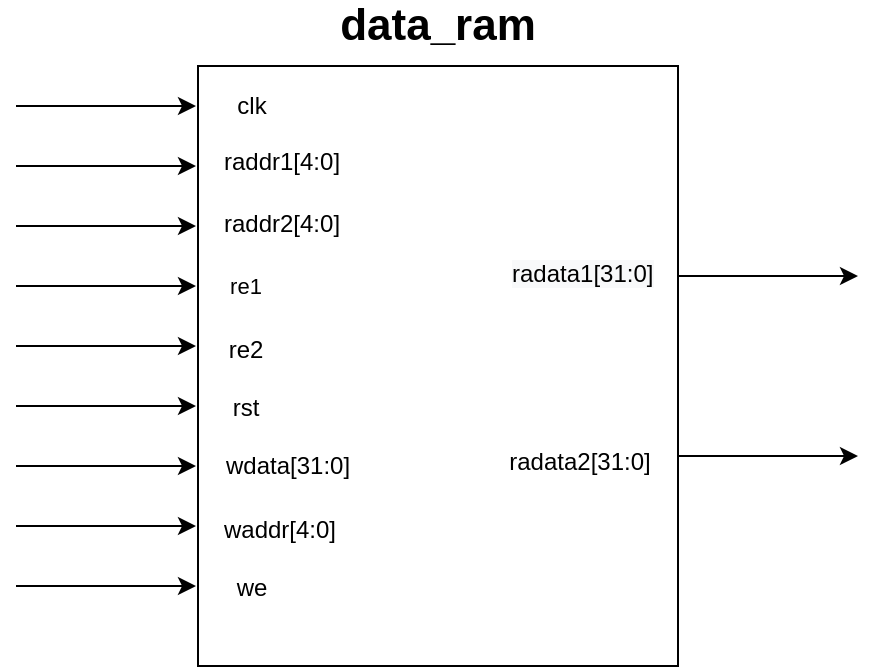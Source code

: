 <mxfile version="14.1.1" type="github">
  <diagram id="2cE4DeyMNlwUSsoBxYa-" name="第 1 页">
    <mxGraphModel dx="1038" dy="500" grid="1" gridSize="10" guides="1" tooltips="1" connect="1" arrows="1" fold="1" page="1" pageScale="1" pageWidth="1169" pageHeight="1654" math="0" shadow="0">
      <root>
        <mxCell id="0" />
        <mxCell id="1" parent="0" />
        <mxCell id="Sf1lN9ztoleLg4mkQbbL-1" value="" style="rounded=0;whiteSpace=wrap;html=1;" vertex="1" parent="1">
          <mxGeometry x="400" y="60" width="240" height="300" as="geometry" />
        </mxCell>
        <mxCell id="Sf1lN9ztoleLg4mkQbbL-2" value="" style="endArrow=classic;html=1;" edge="1" parent="1">
          <mxGeometry width="50" height="50" relative="1" as="geometry">
            <mxPoint x="640" y="165" as="sourcePoint" />
            <mxPoint x="730" y="165" as="targetPoint" />
          </mxGeometry>
        </mxCell>
        <mxCell id="Sf1lN9ztoleLg4mkQbbL-3" value="" style="endArrow=classic;html=1;" edge="1" parent="1">
          <mxGeometry width="50" height="50" relative="1" as="geometry">
            <mxPoint x="640" y="255" as="sourcePoint" />
            <mxPoint x="730" y="255" as="targetPoint" />
          </mxGeometry>
        </mxCell>
        <mxCell id="Sf1lN9ztoleLg4mkQbbL-4" value="" style="endArrow=classic;html=1;" edge="1" parent="1">
          <mxGeometry width="50" height="50" relative="1" as="geometry">
            <mxPoint x="309" y="170" as="sourcePoint" />
            <mxPoint x="399" y="170" as="targetPoint" />
          </mxGeometry>
        </mxCell>
        <mxCell id="Sf1lN9ztoleLg4mkQbbL-5" value="" style="endArrow=classic;html=1;" edge="1" parent="1">
          <mxGeometry width="50" height="50" relative="1" as="geometry">
            <mxPoint x="309" y="200" as="sourcePoint" />
            <mxPoint x="399" y="200" as="targetPoint" />
          </mxGeometry>
        </mxCell>
        <mxCell id="Sf1lN9ztoleLg4mkQbbL-6" value="" style="endArrow=classic;html=1;" edge="1" parent="1">
          <mxGeometry width="50" height="50" relative="1" as="geometry">
            <mxPoint x="309" y="230" as="sourcePoint" />
            <mxPoint x="399" y="230" as="targetPoint" />
          </mxGeometry>
        </mxCell>
        <mxCell id="Sf1lN9ztoleLg4mkQbbL-7" value="" style="endArrow=classic;html=1;" edge="1" parent="1">
          <mxGeometry width="50" height="50" relative="1" as="geometry">
            <mxPoint x="309" y="260" as="sourcePoint" />
            <mxPoint x="399" y="260" as="targetPoint" />
          </mxGeometry>
        </mxCell>
        <mxCell id="Sf1lN9ztoleLg4mkQbbL-8" value="" style="endArrow=classic;html=1;" edge="1" parent="1">
          <mxGeometry width="50" height="50" relative="1" as="geometry">
            <mxPoint x="309" y="290" as="sourcePoint" />
            <mxPoint x="399" y="290" as="targetPoint" />
          </mxGeometry>
        </mxCell>
        <mxCell id="Sf1lN9ztoleLg4mkQbbL-9" value="" style="endArrow=classic;html=1;" edge="1" parent="1">
          <mxGeometry width="50" height="50" relative="1" as="geometry">
            <mxPoint x="309" y="320" as="sourcePoint" />
            <mxPoint x="399" y="320" as="targetPoint" />
          </mxGeometry>
        </mxCell>
        <mxCell id="Sf1lN9ztoleLg4mkQbbL-10" value="" style="endArrow=classic;html=1;" edge="1" parent="1">
          <mxGeometry width="50" height="50" relative="1" as="geometry">
            <mxPoint x="309" y="110" as="sourcePoint" />
            <mxPoint x="399" y="110" as="targetPoint" />
          </mxGeometry>
        </mxCell>
        <mxCell id="Sf1lN9ztoleLg4mkQbbL-11" value="" style="endArrow=classic;html=1;" edge="1" parent="1">
          <mxGeometry width="50" height="50" relative="1" as="geometry">
            <mxPoint x="309" y="80" as="sourcePoint" />
            <mxPoint x="399" y="80" as="targetPoint" />
          </mxGeometry>
        </mxCell>
        <mxCell id="Sf1lN9ztoleLg4mkQbbL-12" value="" style="endArrow=classic;html=1;" edge="1" parent="1">
          <mxGeometry width="50" height="50" relative="1" as="geometry">
            <mxPoint x="309" y="140" as="sourcePoint" />
            <mxPoint x="399" y="140" as="targetPoint" />
          </mxGeometry>
        </mxCell>
        <mxCell id="Sf1lN9ztoleLg4mkQbbL-13" value="&lt;span style=&quot;font-size: 22px&quot;&gt;&lt;b&gt;data_ram&lt;/b&gt;&lt;/span&gt;" style="text;html=1;strokeColor=none;fillColor=none;align=center;verticalAlign=middle;whiteSpace=wrap;rounded=0;" vertex="1" parent="1">
          <mxGeometry x="500" y="30" width="40" height="20" as="geometry" />
        </mxCell>
        <mxCell id="Sf1lN9ztoleLg4mkQbbL-14" value="clk" style="text;html=1;strokeColor=none;fillColor=none;align=center;verticalAlign=middle;whiteSpace=wrap;rounded=0;" vertex="1" parent="1">
          <mxGeometry x="407" y="70" width="40" height="20" as="geometry" />
        </mxCell>
        <mxCell id="Sf1lN9ztoleLg4mkQbbL-15" value="raddr1[4:0]" style="text;html=1;strokeColor=none;fillColor=none;align=center;verticalAlign=middle;whiteSpace=wrap;rounded=0;" vertex="1" parent="1">
          <mxGeometry x="422" y="98" width="40" height="20" as="geometry" />
        </mxCell>
        <mxCell id="Sf1lN9ztoleLg4mkQbbL-16" value="raddr2[4:0]" style="text;html=1;strokeColor=none;fillColor=none;align=center;verticalAlign=middle;whiteSpace=wrap;rounded=0;" vertex="1" parent="1">
          <mxGeometry x="422" y="129" width="40" height="20" as="geometry" />
        </mxCell>
        <mxCell id="Sf1lN9ztoleLg4mkQbbL-17" value="&lt;font style=&quot;font-size: 11px&quot;&gt;re1&lt;/font&gt;" style="text;html=1;strokeColor=none;fillColor=none;align=center;verticalAlign=middle;whiteSpace=wrap;rounded=0;" vertex="1" parent="1">
          <mxGeometry x="404" y="160" width="40" height="20" as="geometry" />
        </mxCell>
        <mxCell id="Sf1lN9ztoleLg4mkQbbL-18" value="re2" style="text;html=1;strokeColor=none;fillColor=none;align=center;verticalAlign=middle;whiteSpace=wrap;rounded=0;" vertex="1" parent="1">
          <mxGeometry x="404" y="192" width="40" height="20" as="geometry" />
        </mxCell>
        <mxCell id="Sf1lN9ztoleLg4mkQbbL-19" value="rst" style="text;html=1;strokeColor=none;fillColor=none;align=center;verticalAlign=middle;whiteSpace=wrap;rounded=0;" vertex="1" parent="1">
          <mxGeometry x="404" y="221" width="40" height="20" as="geometry" />
        </mxCell>
        <mxCell id="Sf1lN9ztoleLg4mkQbbL-20" value="wdata[31:0]" style="text;html=1;strokeColor=none;fillColor=none;align=center;verticalAlign=middle;whiteSpace=wrap;rounded=0;" vertex="1" parent="1">
          <mxGeometry x="425" y="250" width="40" height="20" as="geometry" />
        </mxCell>
        <mxCell id="Sf1lN9ztoleLg4mkQbbL-21" value="waddr[4:0]" style="text;html=1;strokeColor=none;fillColor=none;align=center;verticalAlign=middle;whiteSpace=wrap;rounded=0;" vertex="1" parent="1">
          <mxGeometry x="421" y="282" width="40" height="20" as="geometry" />
        </mxCell>
        <mxCell id="Sf1lN9ztoleLg4mkQbbL-22" value="we" style="text;html=1;strokeColor=none;fillColor=none;align=center;verticalAlign=middle;whiteSpace=wrap;rounded=0;" vertex="1" parent="1">
          <mxGeometry x="407" y="311" width="40" height="20" as="geometry" />
        </mxCell>
        <mxCell id="Sf1lN9ztoleLg4mkQbbL-23" style="edgeStyle=orthogonalEdgeStyle;rounded=0;orthogonalLoop=1;jettySize=auto;html=1;exitX=0.5;exitY=1;exitDx=0;exitDy=0;" edge="1" parent="1">
          <mxGeometry relative="1" as="geometry">
            <mxPoint x="604" y="118" as="sourcePoint" />
            <mxPoint x="604" y="118" as="targetPoint" />
          </mxGeometry>
        </mxCell>
        <mxCell id="Sf1lN9ztoleLg4mkQbbL-24" value="radata2[31:0]" style="text;html=1;strokeColor=none;fillColor=none;align=center;verticalAlign=middle;whiteSpace=wrap;rounded=0;" vertex="1" parent="1">
          <mxGeometry x="571" y="248" width="40" height="20" as="geometry" />
        </mxCell>
        <mxCell id="Sf1lN9ztoleLg4mkQbbL-25" style="edgeStyle=orthogonalEdgeStyle;rounded=0;orthogonalLoop=1;jettySize=auto;html=1;exitX=0.5;exitY=1;exitDx=0;exitDy=0;" edge="1" parent="1" source="Sf1lN9ztoleLg4mkQbbL-24" target="Sf1lN9ztoleLg4mkQbbL-24">
          <mxGeometry relative="1" as="geometry" />
        </mxCell>
        <mxCell id="Sf1lN9ztoleLg4mkQbbL-26" style="edgeStyle=orthogonalEdgeStyle;rounded=0;orthogonalLoop=1;jettySize=auto;html=1;exitX=0.5;exitY=1;exitDx=0;exitDy=0;" edge="1" parent="1">
          <mxGeometry relative="1" as="geometry">
            <mxPoint x="585" y="235.5" as="sourcePoint" />
            <mxPoint x="585" y="235.5" as="targetPoint" />
          </mxGeometry>
        </mxCell>
        <mxCell id="Sf1lN9ztoleLg4mkQbbL-27" style="edgeStyle=orthogonalEdgeStyle;rounded=0;orthogonalLoop=1;jettySize=auto;html=1;exitX=0.5;exitY=1;exitDx=0;exitDy=0;" edge="1" parent="1">
          <mxGeometry relative="1" as="geometry">
            <mxPoint x="598" y="266" as="sourcePoint" />
            <mxPoint x="598" y="266" as="targetPoint" />
          </mxGeometry>
        </mxCell>
        <mxCell id="Sf1lN9ztoleLg4mkQbbL-28" style="edgeStyle=orthogonalEdgeStyle;rounded=0;orthogonalLoop=1;jettySize=auto;html=1;exitX=0.5;exitY=1;exitDx=0;exitDy=0;" edge="1" parent="1">
          <mxGeometry relative="1" as="geometry">
            <mxPoint x="599" y="296" as="sourcePoint" />
            <mxPoint x="599" y="296" as="targetPoint" />
          </mxGeometry>
        </mxCell>
        <mxCell id="Sf1lN9ztoleLg4mkQbbL-29" style="edgeStyle=orthogonalEdgeStyle;rounded=0;orthogonalLoop=1;jettySize=auto;html=1;exitX=0.5;exitY=1;exitDx=0;exitDy=0;" edge="1" parent="1">
          <mxGeometry relative="1" as="geometry">
            <mxPoint x="605" y="330" as="sourcePoint" />
            <mxPoint x="605" y="330" as="targetPoint" />
          </mxGeometry>
        </mxCell>
        <mxCell id="Sf1lN9ztoleLg4mkQbbL-30" style="edgeStyle=orthogonalEdgeStyle;rounded=0;orthogonalLoop=1;jettySize=auto;html=1;exitX=0.5;exitY=1;exitDx=0;exitDy=0;" edge="1" parent="1">
          <mxGeometry relative="1" as="geometry">
            <mxPoint x="600" y="326" as="sourcePoint" />
            <mxPoint x="600" y="326" as="targetPoint" />
          </mxGeometry>
        </mxCell>
        <mxCell id="Sf1lN9ztoleLg4mkQbbL-31" value="&lt;span style=&quot;color: rgb(0, 0, 0); font-family: helvetica; font-size: 12px; font-style: normal; font-weight: 400; letter-spacing: normal; text-align: center; text-indent: 0px; text-transform: none; word-spacing: 0px; background-color: rgb(248, 249, 250); display: inline; float: none;&quot;&gt;radata1[31:0]&lt;/span&gt;" style="text;whiteSpace=wrap;html=1;" vertex="1" parent="1">
          <mxGeometry x="555" y="150" width="100" height="30" as="geometry" />
        </mxCell>
      </root>
    </mxGraphModel>
  </diagram>
</mxfile>
